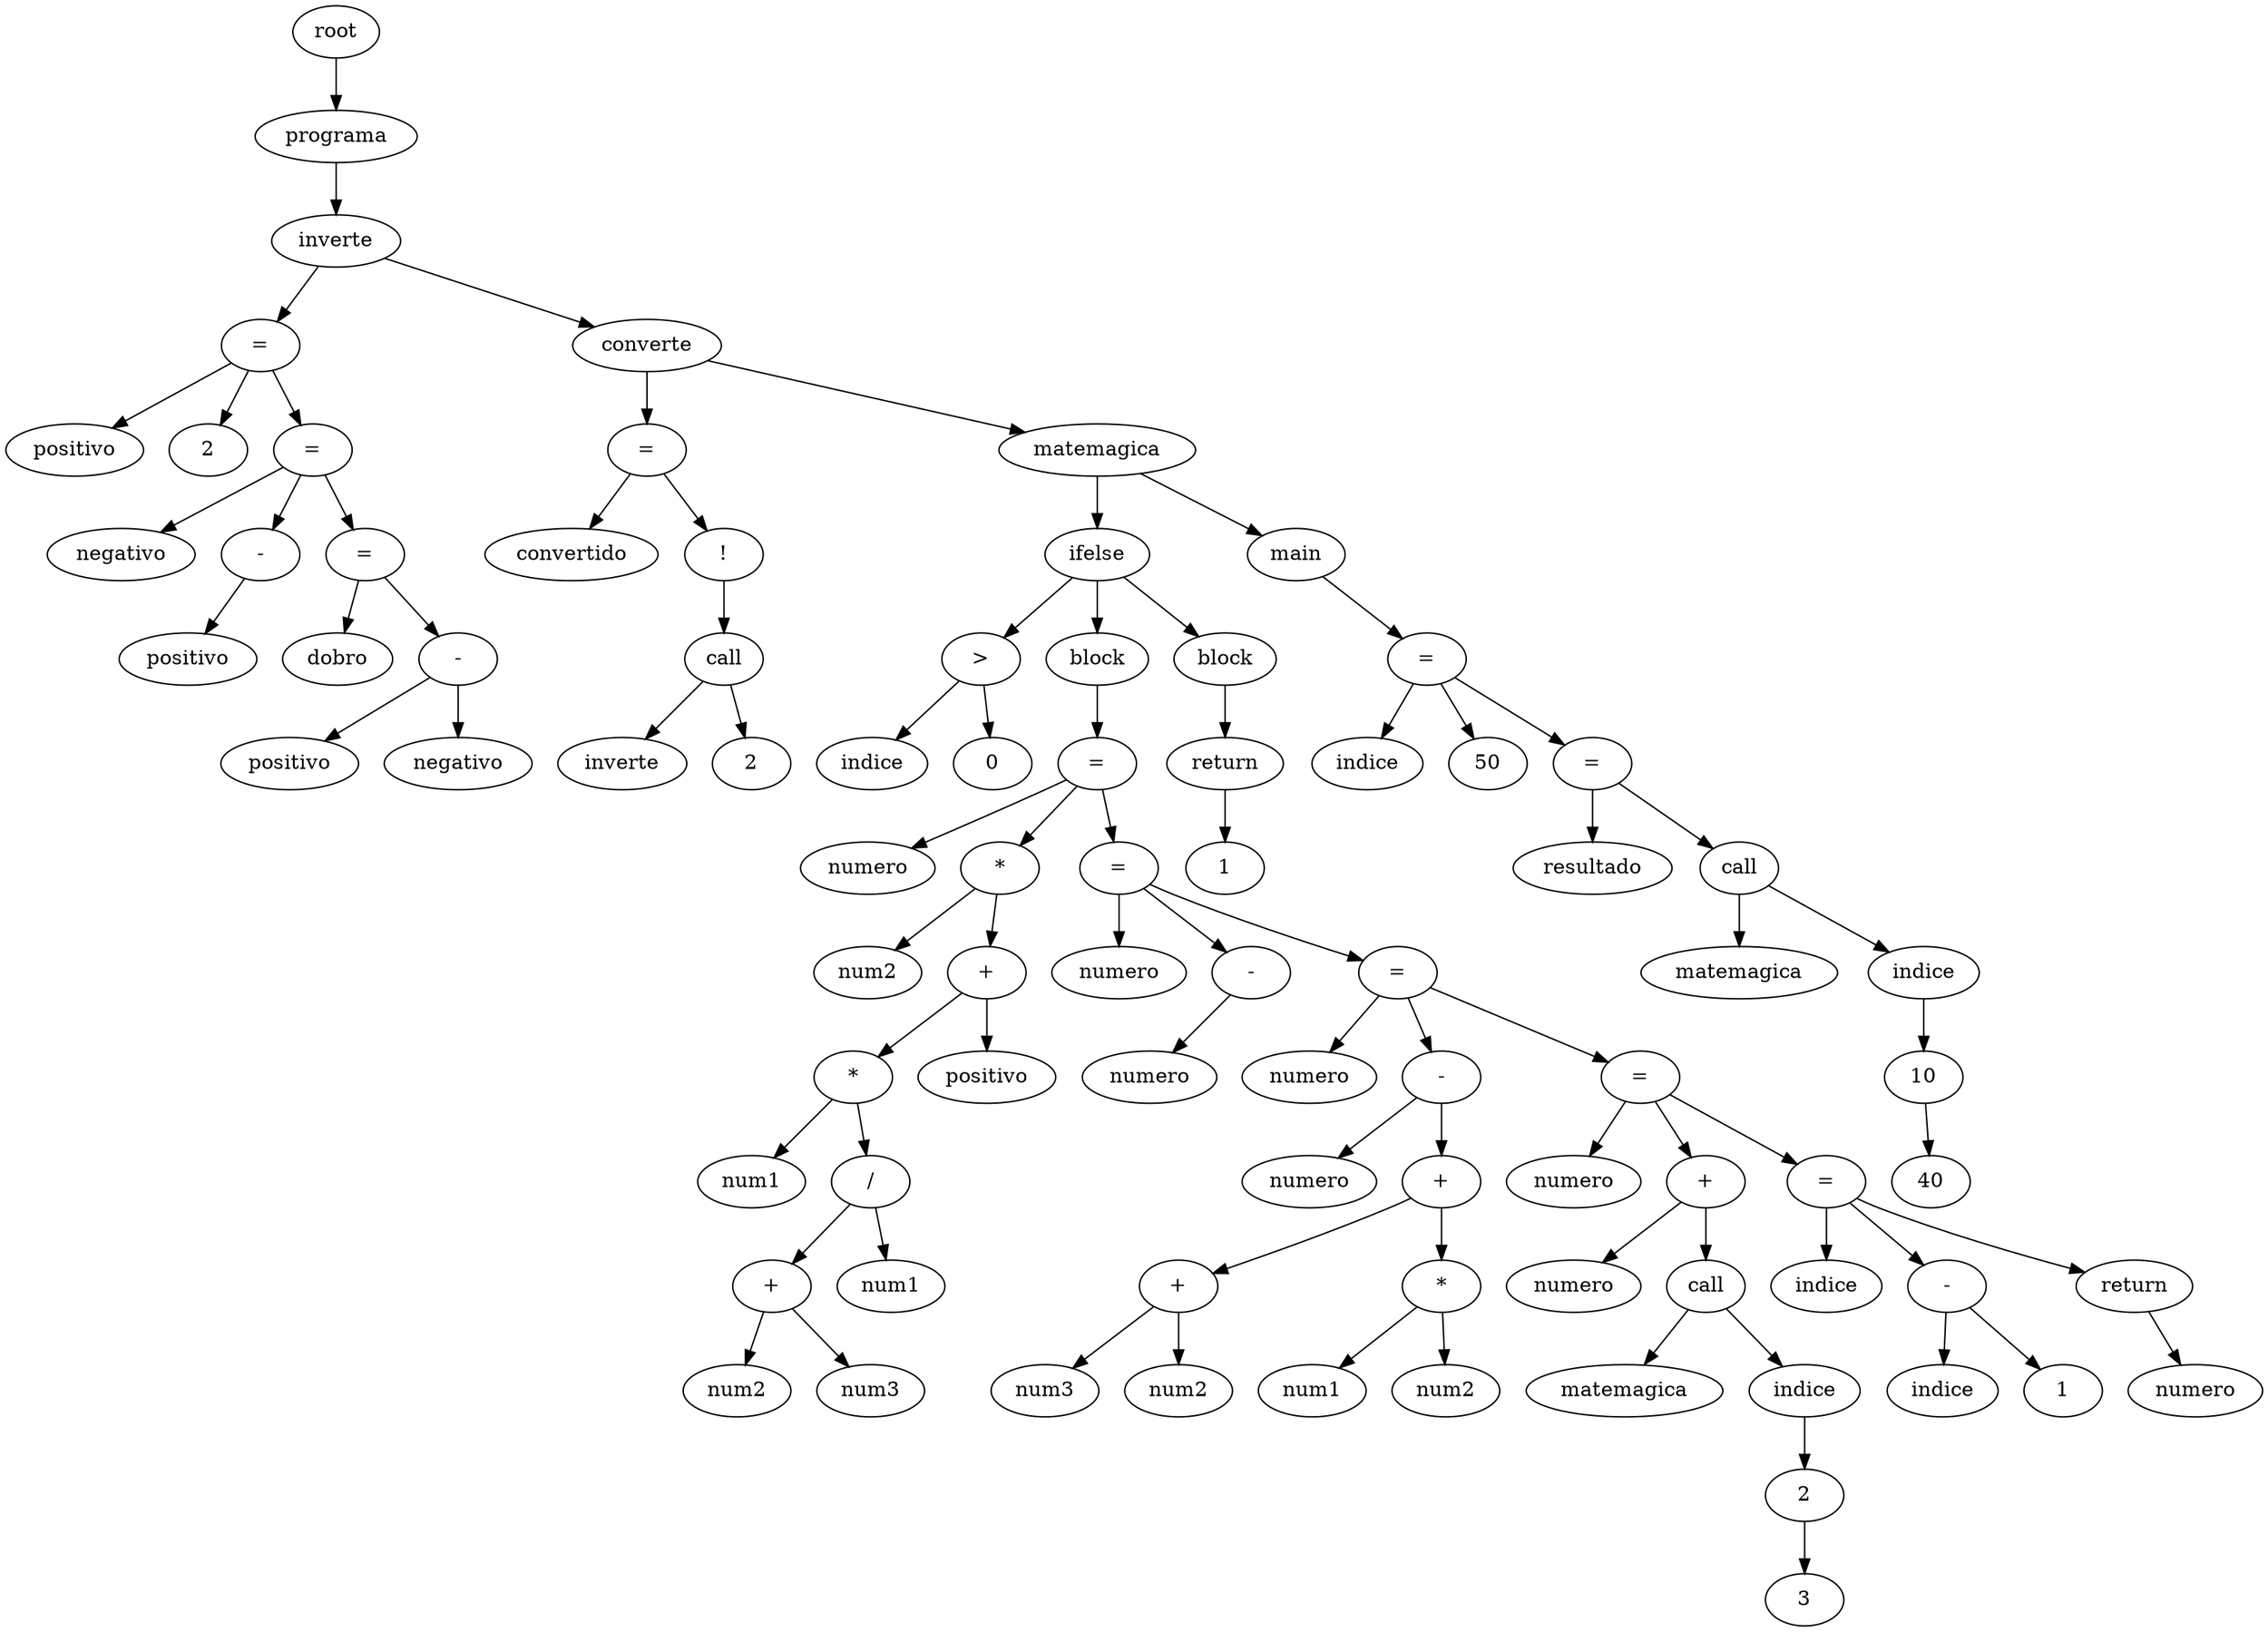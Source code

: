 digraph G {
node_0x81b4958 [label="positivo"]
node_0x81b4998 [label="2"]
node_0x81b49b0 [label="="]
node_0x81b49b0 -> node_0x81b4958
node_0x81b49b0 -> node_0x81b4998
node_0x81b49c8 [label="negativo"]
node_0x81b49e0 [label="positivo"]
node_0x81b49f8 [label="-"]
node_0x81b49f8 -> node_0x81b49e0
node_0x81b4a10 [label="="]
node_0x81b4a10 -> node_0x81b49c8
node_0x81b4a10 -> node_0x81b49f8
node_0x81b4a28 [label="dobro"]
node_0x81b4a40 [label="positivo"]
node_0x81b4a58 [label="negativo"]
node_0x81b4a70 [label="-"]
node_0x81b4a70 -> node_0x81b4a40
node_0x81b4a70 -> node_0x81b4a58
node_0x81b4a88 [label="="]
node_0x81b4a88 -> node_0x81b4a28
node_0x81b4a88 -> node_0x81b4a70
node_0x81b4a10 -> node_0x81b4a88
node_0x81b49b0 -> node_0x81b4a10
node_0x81b4aa0 [label="inverte"]
node_0x81b4aa0 -> node_0x81b49b0
node_0x81b4b08 [label="convertido"]
node_0x81b4b20 [label="inverte"]
node_0x81b4b38 [label="2"]
node_0x81b4b68 [label="call"]
node_0x81b4b68 -> node_0x81b4b20
node_0x81b4b68 -> node_0x81b4b38
node_0x81b4b50 [label="!"]
node_0x81b4b50 -> node_0x81b4b68
node_0x81b4b80 [label="="]
node_0x81b4b80 -> node_0x81b4b08
node_0x81b4b80 -> node_0x81b4b50
node_0x81b4b98 [label="converte"]
node_0x81b4b98 -> node_0x81b4b80
node_0x81b4c50 [label="indice"]
node_0x81b4c90 [label="0"]
node_0x81b4ca8 [label=">"]
node_0x81b4ca8 -> node_0x81b4c50
node_0x81b4ca8 -> node_0x81b4c90
node_0x81b4cc0 [label="numero"]
node_0x81b4cd8 [label="num2"]
node_0x81b4cf0 [label="num1"]
node_0x81b4d08 [label="num2"]
node_0x81b4d20 [label="num3"]
node_0x81b4d38 [label="+"]
node_0x81b4d38 -> node_0x81b4d08
node_0x81b4d38 -> node_0x81b4d20
node_0x81b4d50 [label="num1"]
node_0x81b4d68 [label="/"]
node_0x81b4d68 -> node_0x81b4d38
node_0x81b4d68 -> node_0x81b4d50
node_0x81b4d80 [label="*"]
node_0x81b4d80 -> node_0x81b4cf0
node_0x81b4d80 -> node_0x81b4d68
node_0x81b4d98 [label="positivo"]
node_0x81b4db0 [label="+"]
node_0x81b4db0 -> node_0x81b4d80
node_0x81b4db0 -> node_0x81b4d98
node_0x81b4dc8 [label="*"]
node_0x81b4dc8 -> node_0x81b4cd8
node_0x81b4dc8 -> node_0x81b4db0
node_0x81b4de0 [label="="]
node_0x81b4de0 -> node_0x81b4cc0
node_0x81b4de0 -> node_0x81b4dc8
node_0x81b4df8 [label="numero"]
node_0x81b4e10 [label="numero"]
node_0x81b4e28 [label="-"]
node_0x81b4e28 -> node_0x81b4e10
node_0x81b4e40 [label="="]
node_0x81b4e40 -> node_0x81b4df8
node_0x81b4e40 -> node_0x81b4e28
node_0x81b4e58 [label="numero"]
node_0x81b4e70 [label="numero"]
node_0x81b4e88 [label="num3"]
node_0x81b4ea0 [label="num2"]
node_0x81b4eb8 [label="+"]
node_0x81b4eb8 -> node_0x81b4e88
node_0x81b4eb8 -> node_0x81b4ea0
node_0x81b4ed0 [label="num1"]
node_0x81b4ee8 [label="num2"]
node_0x81b4f00 [label="*"]
node_0x81b4f00 -> node_0x81b4ed0
node_0x81b4f00 -> node_0x81b4ee8
node_0x81b4f18 [label="+"]
node_0x81b4f18 -> node_0x81b4eb8
node_0x81b4f18 -> node_0x81b4f00
node_0x81b4f30 [label="-"]
node_0x81b4f30 -> node_0x81b4e70
node_0x81b4f30 -> node_0x81b4f18
node_0x81b4f48 [label="="]
node_0x81b4f48 -> node_0x81b4e58
node_0x81b4f48 -> node_0x81b4f30
node_0x81b4f60 [label="numero"]
node_0x81b4f78 [label="numero"]
node_0x81b4f90 [label="matemagica"]
node_0x81b4fa8 [label="indice"]
node_0x81b4fc0 [label="2"]
node_0x81b5000 [label="3"]
node_0x81b4fc0 -> node_0x81b5000
node_0x81b4fa8 -> node_0x81b4fc0
node_0x81b5030 [label="call"]
node_0x81b5030 -> node_0x81b4f90
node_0x81b5030 -> node_0x81b4fa8
node_0x81b5018 [label="+"]
node_0x81b5018 -> node_0x81b4f78
node_0x81b5018 -> node_0x81b5030
node_0x81b5048 [label="="]
node_0x81b5048 -> node_0x81b4f60
node_0x81b5048 -> node_0x81b5018
node_0x81b5060 [label="indice"]
node_0x81b5078 [label="indice"]
node_0x81b50b8 [label="1"]
node_0x81b50d0 [label="-"]
node_0x81b50d0 -> node_0x81b5078
node_0x81b50d0 -> node_0x81b50b8
node_0x81b50e8 [label="="]
node_0x81b50e8 -> node_0x81b5060
node_0x81b50e8 -> node_0x81b50d0
node_0x81b5100 [label="numero"]
node_0x81b5118 [label="return"]
node_0x81b5118 -> node_0x81b5100
node_0x81b50e8 -> node_0x81b5118
node_0x81b5048 -> node_0x81b50e8
node_0x81b4f48 -> node_0x81b5048
node_0x81b4e40 -> node_0x81b4f48
node_0x81b4de0 -> node_0x81b4e40
node_0x81b5148 [label="block"]
node_0x81b5148 -> node_0x81b4de0
node_0x81b5130 [label="1"]
node_0x81b5160 [label="return"]
node_0x81b5160 -> node_0x81b5130
node_0x81b5178 [label="block"]
node_0x81b5178 -> node_0x81b5160
node_0x81b5190 [label="ifelse"]
node_0x81b5190 -> node_0x81b4ca8
node_0x81b5190 -> node_0x81b5148
node_0x81b5190 -> node_0x81b5178
node_0x81b51c0 [label="matemagica"]
node_0x81b51c0 -> node_0x81b5190
node_0x81b51e8 [label="indice"]
node_0x81b5228 [label="50"]
node_0x81b5240 [label="="]
node_0x81b5240 -> node_0x81b51e8
node_0x81b5240 -> node_0x81b5228
node_0x81b5258 [label="resultado"]
node_0x81b5270 [label="matemagica"]
node_0x81b5288 [label="indice"]
node_0x81b52c8 [label="10"]
node_0x81b5308 [label="40"]
node_0x81b52c8 -> node_0x81b5308
node_0x81b5288 -> node_0x81b52c8
node_0x81b5338 [label="call"]
node_0x81b5338 -> node_0x81b5270
node_0x81b5338 -> node_0x81b5288
node_0x81b5320 [label="="]
node_0x81b5320 -> node_0x81b5258
node_0x81b5320 -> node_0x81b5338
node_0x81b5240 -> node_0x81b5320
node_0x81b5368 [label="main"]
node_0x81b5368 -> node_0x81b5240
node_0x81b51c0 -> node_0x81b5368
node_0x81b4b98 -> node_0x81b51c0
node_0x81b5350 [label="programa"]
node_0x81b5350 -> node_0x81b4aa0
node_0x81b4aa0 -> node_0x81b4b98
root -> node_0x81b5350
  root [label="root"]
}
